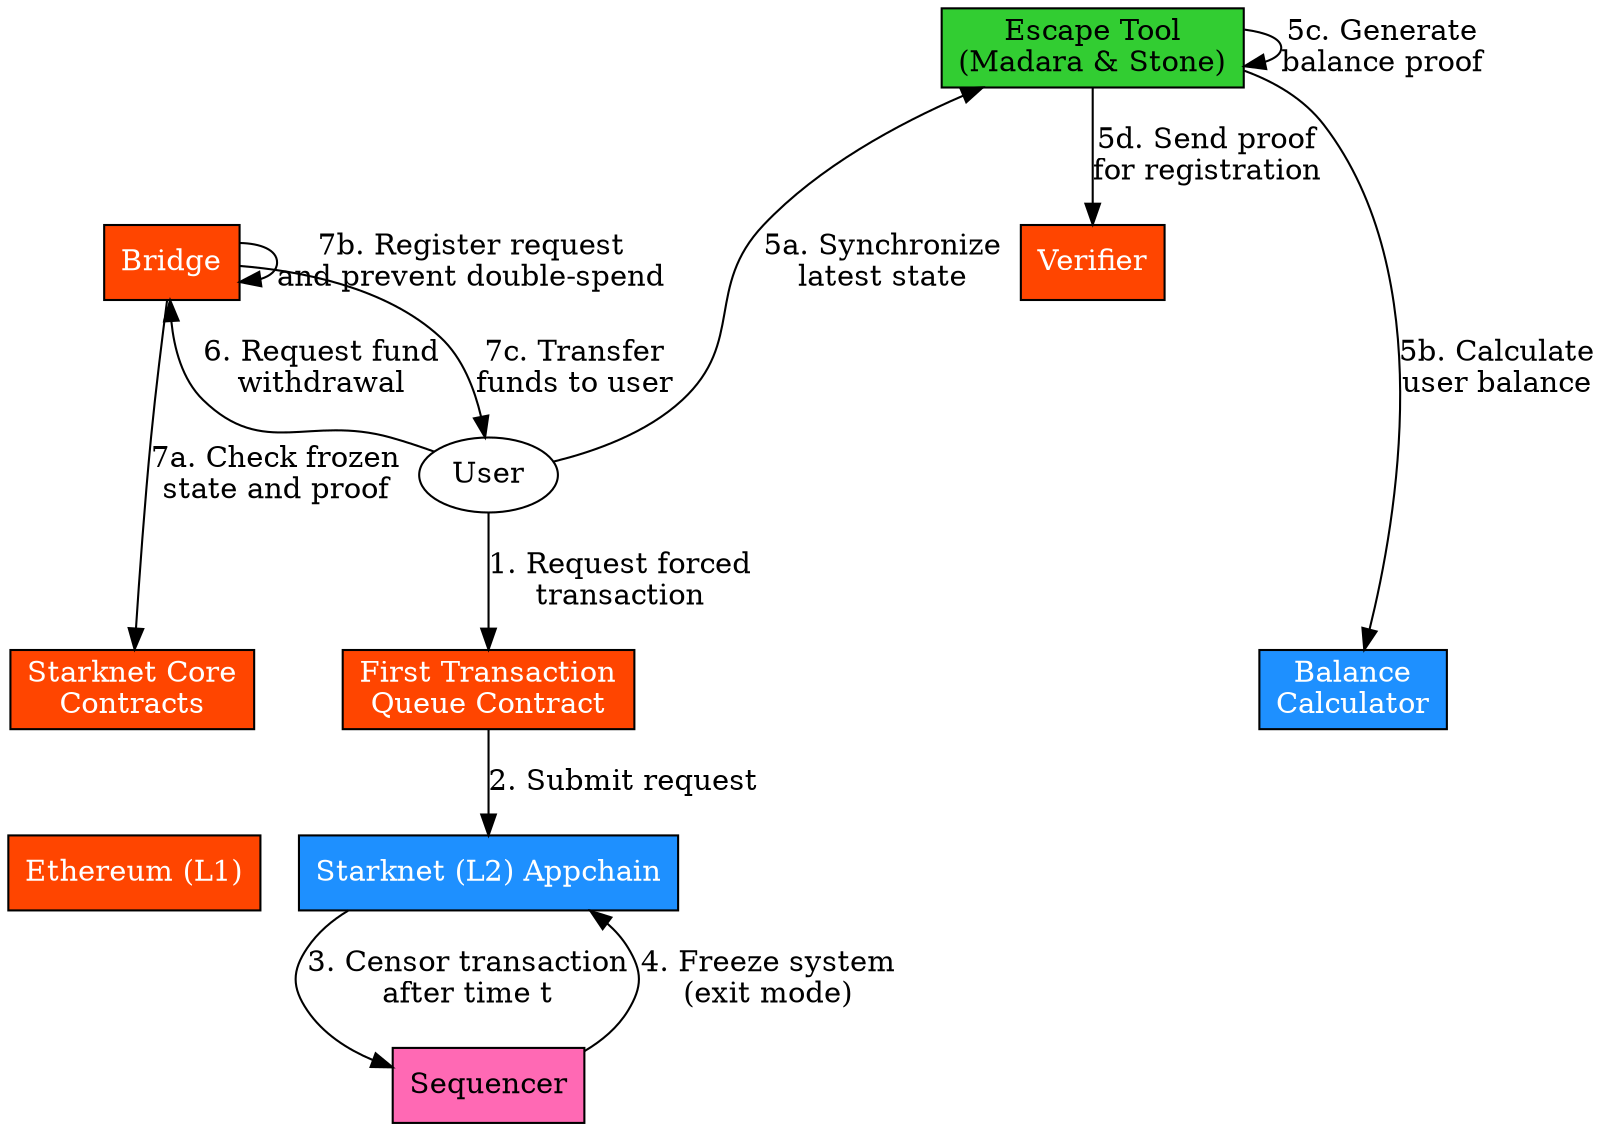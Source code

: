 digraph ForcedTransaction {
    rankdir=TB;
    node [shape=rectangle, style=filled];

    L1 [label="Ethereum (L1)", fillcolor="#ff4500", fontcolor="#ffffff"];
    L2 [label="Starknet (L2) Appchain", fillcolor="#1e90ff", fontcolor="#ffffff"];
    Sequencer [label="Sequencer", fillcolor="#ff69b4"];
    EscapeTool [label="Escape Tool\n(Madara & Stone)", fillcolor="#32cd32"];
    FirstTransactionQueue [label="First Transaction\nQueue Contract", fillcolor="#ff4500", fontcolor="#ffffff"];
    StarknetCore [label="Starknet Core\nContracts", fillcolor="#ff4500", fontcolor="#ffffff"];
    BalanceCalculator [label="Balance\nCalculator", fillcolor="#1e90ff", fontcolor="#ffffff"];
    Verifier [label="Verifier", fillcolor="#ff4500", fontcolor="#ffffff"];
    Bridge [label="Bridge", fillcolor="#ff4500", fontcolor="#ffffff"];

    User [shape=oval, fillcolor="#ffffff"];

    User -> FirstTransactionQueue [label="1. Request forced\ntransaction"];
    FirstTransactionQueue -> L2 [label="2. Submit request"];
    L2 -> Sequencer [label="3. Censor transaction\nafter time t"];
    Sequencer -> L2 [label="4. Freeze system\n(exit mode)"];

    User -> EscapeTool [label="5a. Synchronize\nlatest state"];
    EscapeTool -> BalanceCalculator [label="5b. Calculate\nuser balance"];
    EscapeTool -> EscapeTool [label="5c. Generate\nbalance proof"];
    EscapeTool -> Verifier [label="5d. Send proof\nfor registration"];

    User -> Bridge [label="6. Request fund\nwithdrawal"];
    Bridge -> StarknetCore [label="7a. Check frozen\nstate and proof"];
    Bridge -> Bridge [label="7b. Register request\nand prevent double-spend"];
    Bridge -> User [label="7c. Transfer\nfunds to user"];

    {rank=same; L1 L2}
    {rank=same; FirstTransactionQueue StarknetCore BalanceCalculator}
    {rank=same; Verifier Bridge}
}